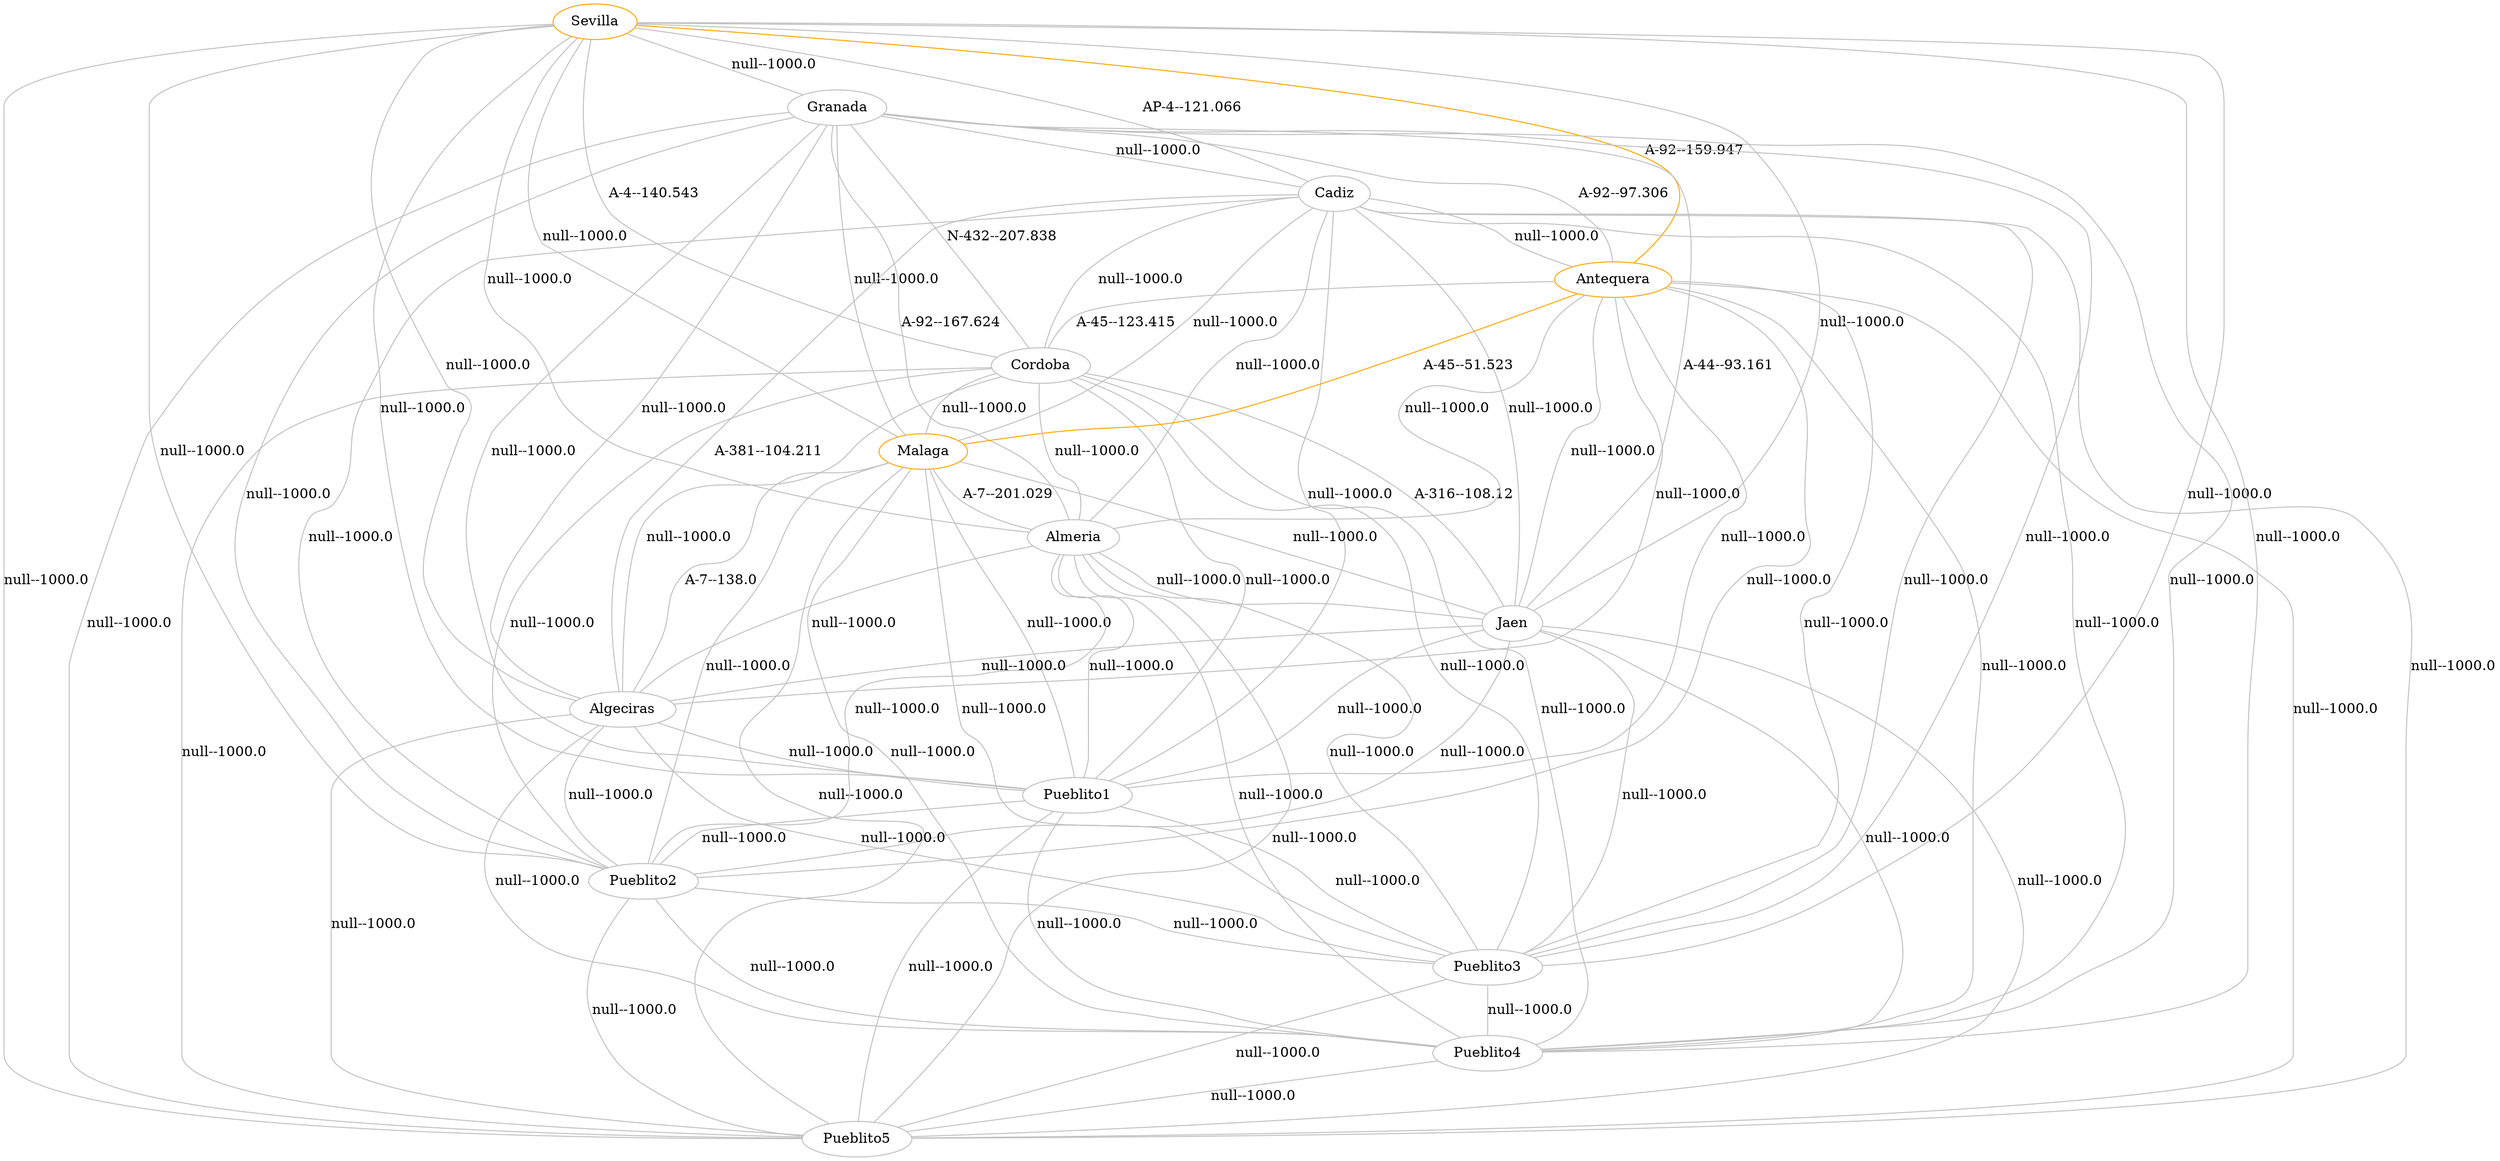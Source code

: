 strict graph G {
  1 [ color="orange" label="Sevilla" ];
  2 [ color="gray" label="Granada" ];
  3 [ color="gray" label="Cadiz" ];
  4 [ color="gray" label="Cordoba" ];
  5 [ color="orange" label="Malaga" ];
  6 [ color="orange" label="Antequera" ];
  7 [ color="gray" label="Almeria" ];
  8 [ color="gray" label="Jaen" ];
  9 [ color="gray" label="Algeciras" ];
  10 [ color="gray" label="Pueblito1" ];
  11 [ color="gray" label="Pueblito2" ];
  12 [ color="gray" label="Pueblito3" ];
  13 [ color="gray" label="Pueblito4" ];
  14 [ color="gray" label="Pueblito5" ];
  1 -- 4 [ color="gray" label="A-4--140.543" ];
  1 -- 3 [ color="gray" label="AP-4--121.066" ];
  1 -- 6 [ color="orange" label="A-92--159.947" ];
  6 -- 2 [ color="gray" label="A-92--97.306" ];
  6 -- 5 [ color="orange" label="A-45--51.523" ];
  6 -- 4 [ color="gray" label="A-45--123.415" ];
  5 -- 7 [ color="gray" label="A-7--201.029" ];
  4 -- 8 [ color="gray" label="A-316--108.12" ];
  4 -- 2 [ color="gray" label="N-432--207.838" ];
  2 -- 7 [ color="gray" label="A-92--167.624" ];
  2 -- 8 [ color="gray" label="A-44--93.161" ];
  3 -- 9 [ color="gray" label="A-381--104.211" ];
  9 -- 5 [ color="gray" label="A-7--138.0" ];
  1 -- 2 [ color="gray" label="null--1000.0" ];
  1 -- 5 [ color="gray" label="null--1000.0" ];
  1 -- 7 [ color="gray" label="null--1000.0" ];
  1 -- 8 [ color="gray" label="null--1000.0" ];
  1 -- 9 [ color="gray" label="null--1000.0" ];
  1 -- 10 [ color="gray" label="null--1000.0" ];
  1 -- 11 [ color="gray" label="null--1000.0" ];
  1 -- 12 [ color="gray" label="null--1000.0" ];
  1 -- 13 [ color="gray" label="null--1000.0" ];
  1 -- 14 [ color="gray" label="null--1000.0" ];
  2 -- 3 [ color="gray" label="null--1000.0" ];
  2 -- 5 [ color="gray" label="null--1000.0" ];
  2 -- 9 [ color="gray" label="null--1000.0" ];
  2 -- 10 [ color="gray" label="null--1000.0" ];
  2 -- 11 [ color="gray" label="null--1000.0" ];
  2 -- 12 [ color="gray" label="null--1000.0" ];
  2 -- 13 [ color="gray" label="null--1000.0" ];
  2 -- 14 [ color="gray" label="null--1000.0" ];
  3 -- 4 [ color="gray" label="null--1000.0" ];
  3 -- 5 [ color="gray" label="null--1000.0" ];
  3 -- 6 [ color="gray" label="null--1000.0" ];
  3 -- 7 [ color="gray" label="null--1000.0" ];
  3 -- 8 [ color="gray" label="null--1000.0" ];
  3 -- 10 [ color="gray" label="null--1000.0" ];
  3 -- 11 [ color="gray" label="null--1000.0" ];
  3 -- 12 [ color="gray" label="null--1000.0" ];
  3 -- 13 [ color="gray" label="null--1000.0" ];
  3 -- 14 [ color="gray" label="null--1000.0" ];
  4 -- 5 [ color="gray" label="null--1000.0" ];
  4 -- 7 [ color="gray" label="null--1000.0" ];
  4 -- 9 [ color="gray" label="null--1000.0" ];
  4 -- 10 [ color="gray" label="null--1000.0" ];
  4 -- 11 [ color="gray" label="null--1000.0" ];
  4 -- 12 [ color="gray" label="null--1000.0" ];
  4 -- 13 [ color="gray" label="null--1000.0" ];
  4 -- 14 [ color="gray" label="null--1000.0" ];
  5 -- 8 [ color="gray" label="null--1000.0" ];
  5 -- 10 [ color="gray" label="null--1000.0" ];
  5 -- 11 [ color="gray" label="null--1000.0" ];
  5 -- 12 [ color="gray" label="null--1000.0" ];
  5 -- 13 [ color="gray" label="null--1000.0" ];
  5 -- 14 [ color="gray" label="null--1000.0" ];
  6 -- 7 [ color="gray" label="null--1000.0" ];
  6 -- 8 [ color="gray" label="null--1000.0" ];
  6 -- 9 [ color="gray" label="null--1000.0" ];
  6 -- 10 [ color="gray" label="null--1000.0" ];
  6 -- 11 [ color="gray" label="null--1000.0" ];
  6 -- 12 [ color="gray" label="null--1000.0" ];
  6 -- 13 [ color="gray" label="null--1000.0" ];
  6 -- 14 [ color="gray" label="null--1000.0" ];
  7 -- 8 [ color="gray" label="null--1000.0" ];
  7 -- 9 [ color="gray" label="null--1000.0" ];
  7 -- 10 [ color="gray" label="null--1000.0" ];
  7 -- 11 [ color="gray" label="null--1000.0" ];
  7 -- 12 [ color="gray" label="null--1000.0" ];
  7 -- 13 [ color="gray" label="null--1000.0" ];
  7 -- 14 [ color="gray" label="null--1000.0" ];
  8 -- 9 [ color="gray" label="null--1000.0" ];
  8 -- 10 [ color="gray" label="null--1000.0" ];
  8 -- 11 [ color="gray" label="null--1000.0" ];
  8 -- 12 [ color="gray" label="null--1000.0" ];
  8 -- 13 [ color="gray" label="null--1000.0" ];
  8 -- 14 [ color="gray" label="null--1000.0" ];
  9 -- 10 [ color="gray" label="null--1000.0" ];
  9 -- 11 [ color="gray" label="null--1000.0" ];
  9 -- 12 [ color="gray" label="null--1000.0" ];
  9 -- 13 [ color="gray" label="null--1000.0" ];
  9 -- 14 [ color="gray" label="null--1000.0" ];
  10 -- 11 [ color="gray" label="null--1000.0" ];
  10 -- 12 [ color="gray" label="null--1000.0" ];
  10 -- 13 [ color="gray" label="null--1000.0" ];
  10 -- 14 [ color="gray" label="null--1000.0" ];
  11 -- 12 [ color="gray" label="null--1000.0" ];
  11 -- 13 [ color="gray" label="null--1000.0" ];
  11 -- 14 [ color="gray" label="null--1000.0" ];
  12 -- 13 [ color="gray" label="null--1000.0" ];
  12 -- 14 [ color="gray" label="null--1000.0" ];
  13 -- 14 [ color="gray" label="null--1000.0" ];
}
